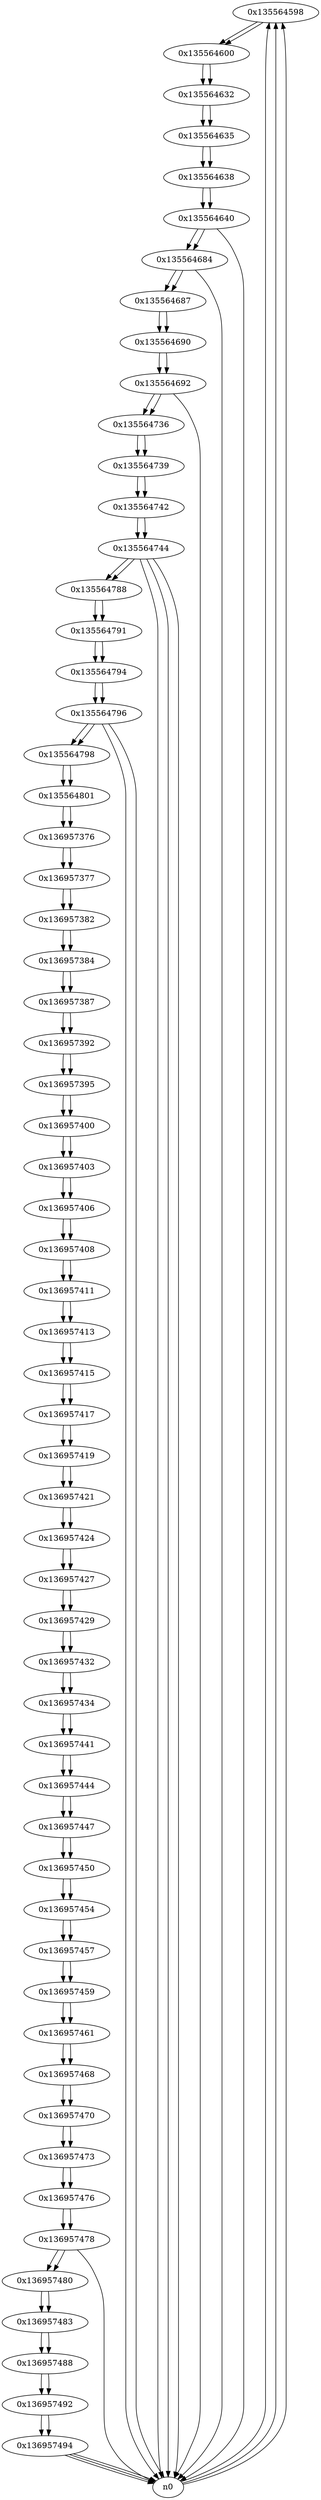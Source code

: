 digraph G{
/* nodes */
  n1 [label="0x135564598"]
  n2 [label="0x135564600"]
  n3 [label="0x135564632"]
  n4 [label="0x135564635"]
  n5 [label="0x135564638"]
  n6 [label="0x135564640"]
  n7 [label="0x135564684"]
  n8 [label="0x135564687"]
  n9 [label="0x135564690"]
  n10 [label="0x135564692"]
  n11 [label="0x135564736"]
  n12 [label="0x135564739"]
  n13 [label="0x135564742"]
  n14 [label="0x135564744"]
  n15 [label="0x135564788"]
  n16 [label="0x135564791"]
  n17 [label="0x135564794"]
  n18 [label="0x135564796"]
  n19 [label="0x135564798"]
  n20 [label="0x135564801"]
  n21 [label="0x136957376"]
  n22 [label="0x136957377"]
  n23 [label="0x136957382"]
  n24 [label="0x136957384"]
  n25 [label="0x136957387"]
  n26 [label="0x136957392"]
  n27 [label="0x136957395"]
  n28 [label="0x136957400"]
  n29 [label="0x136957403"]
  n30 [label="0x136957406"]
  n31 [label="0x136957408"]
  n32 [label="0x136957411"]
  n33 [label="0x136957413"]
  n34 [label="0x136957415"]
  n35 [label="0x136957417"]
  n36 [label="0x136957419"]
  n37 [label="0x136957421"]
  n38 [label="0x136957424"]
  n39 [label="0x136957427"]
  n40 [label="0x136957429"]
  n41 [label="0x136957432"]
  n42 [label="0x136957434"]
  n43 [label="0x136957441"]
  n44 [label="0x136957444"]
  n45 [label="0x136957447"]
  n46 [label="0x136957450"]
  n47 [label="0x136957454"]
  n48 [label="0x136957457"]
  n49 [label="0x136957459"]
  n50 [label="0x136957461"]
  n51 [label="0x136957468"]
  n52 [label="0x136957470"]
  n53 [label="0x136957473"]
  n54 [label="0x136957476"]
  n55 [label="0x136957478"]
  n56 [label="0x136957480"]
  n57 [label="0x136957483"]
  n58 [label="0x136957488"]
  n59 [label="0x136957492"]
  n60 [label="0x136957494"]
/* edges */
n1 -> n2;
n0 -> n1;
n0 -> n1;
n0 -> n1;
n2 -> n3;
n1 -> n2;
n3 -> n4;
n2 -> n3;
n4 -> n5;
n3 -> n4;
n5 -> n6;
n4 -> n5;
n6 -> n7;
n6 -> n0;
n5 -> n6;
n7 -> n8;
n7 -> n0;
n6 -> n7;
n8 -> n9;
n7 -> n8;
n9 -> n10;
n8 -> n9;
n10 -> n11;
n10 -> n0;
n9 -> n10;
n11 -> n12;
n10 -> n11;
n12 -> n13;
n11 -> n12;
n13 -> n14;
n12 -> n13;
n14 -> n15;
n14 -> n0;
n14 -> n0;
n14 -> n0;
n13 -> n14;
n15 -> n16;
n14 -> n15;
n16 -> n17;
n15 -> n16;
n17 -> n18;
n16 -> n17;
n18 -> n0;
n18 -> n19;
n18 -> n0;
n17 -> n18;
n19 -> n20;
n18 -> n19;
n20 -> n21;
n19 -> n20;
n21 -> n22;
n20 -> n21;
n22 -> n23;
n21 -> n22;
n23 -> n24;
n22 -> n23;
n24 -> n25;
n23 -> n24;
n25 -> n26;
n24 -> n25;
n26 -> n27;
n25 -> n26;
n27 -> n28;
n26 -> n27;
n28 -> n29;
n27 -> n28;
n29 -> n30;
n28 -> n29;
n30 -> n31;
n29 -> n30;
n31 -> n32;
n30 -> n31;
n32 -> n33;
n31 -> n32;
n33 -> n34;
n32 -> n33;
n34 -> n35;
n33 -> n34;
n35 -> n36;
n34 -> n35;
n36 -> n37;
n35 -> n36;
n37 -> n38;
n36 -> n37;
n38 -> n39;
n37 -> n38;
n39 -> n40;
n38 -> n39;
n40 -> n41;
n39 -> n40;
n41 -> n42;
n40 -> n41;
n42 -> n43;
n41 -> n42;
n43 -> n44;
n42 -> n43;
n44 -> n45;
n43 -> n44;
n45 -> n46;
n44 -> n45;
n46 -> n47;
n45 -> n46;
n47 -> n48;
n46 -> n47;
n48 -> n49;
n47 -> n48;
n49 -> n50;
n48 -> n49;
n50 -> n51;
n49 -> n50;
n51 -> n52;
n50 -> n51;
n52 -> n53;
n51 -> n52;
n53 -> n54;
n52 -> n53;
n54 -> n55;
n53 -> n54;
n55 -> n56;
n55 -> n0;
n54 -> n55;
n56 -> n57;
n55 -> n56;
n57 -> n58;
n56 -> n57;
n58 -> n59;
n57 -> n58;
n59 -> n60;
n58 -> n59;
n60 -> n0;
n60 -> n0;
n60 -> n0;
n59 -> n60;
}
